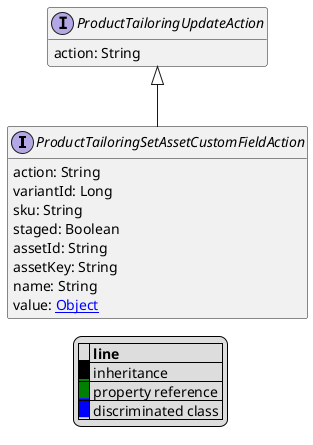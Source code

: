 @startuml

hide empty fields
hide empty methods
legend
|= |= line |
|<back:black>   </back>| inheritance |
|<back:green>   </back>| property reference |
|<back:blue>   </back>| discriminated class |
endlegend
interface ProductTailoringSetAssetCustomFieldAction [[ProductTailoringSetAssetCustomFieldAction.svg]] extends ProductTailoringUpdateAction {
    action: String
    variantId: Long
    sku: String
    staged: Boolean
    assetId: String
    assetKey: String
    name: String
    value: [[Object.svg Object]]
}
interface ProductTailoringUpdateAction [[ProductTailoringUpdateAction.svg]]  {
    action: String
}





@enduml
